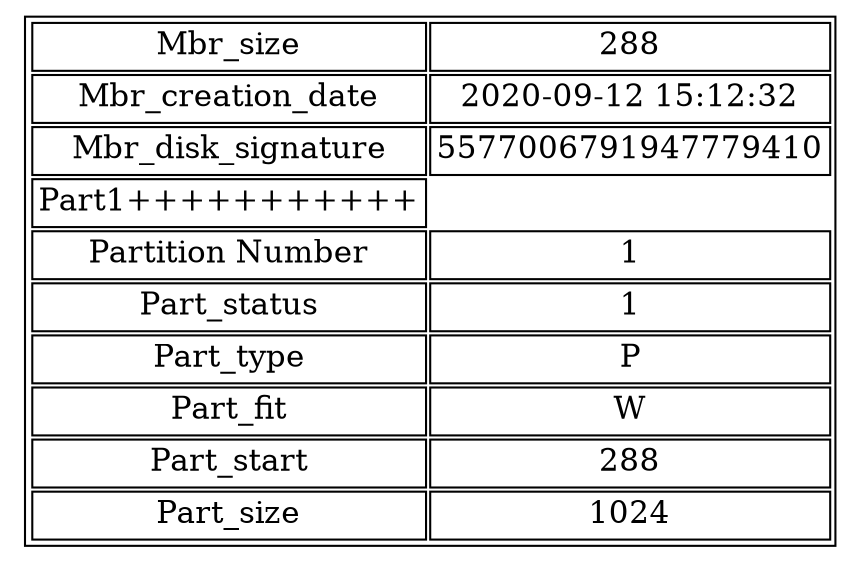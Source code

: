digraph test { graph [ratio=fill];node [label="Grafica", fontsize=15, shape=plaintext];graph [bb="0,0,352,154"];arset [label=<<TABLE><TR><TD>Mbr_size</TD><TD>288</TD></TR><TR><TD>Mbr_creation_date</TD><TD>2020-09-12 15:12:32</TD></TR><TR><TD>Mbr_disk_signature</TD><TD>5577006791947779410</TD></TR><TR><TD>Part1+++++++++++</TD></TR><TR><TD>Partition Number</TD><TD>1</TD></TR><TR><TD>Part_status</TD><TD>1</TD></TR><TR><TD>Part_type</TD><TD>P</TD></TR><TR><TD>Part_fit</TD><TD>W</TD></TR><TR><TD>Part_start</TD><TD>288</TD></TR><TR><TD>Part_size</TD><TD>1024</TD></TR></TABLE>>, ];}